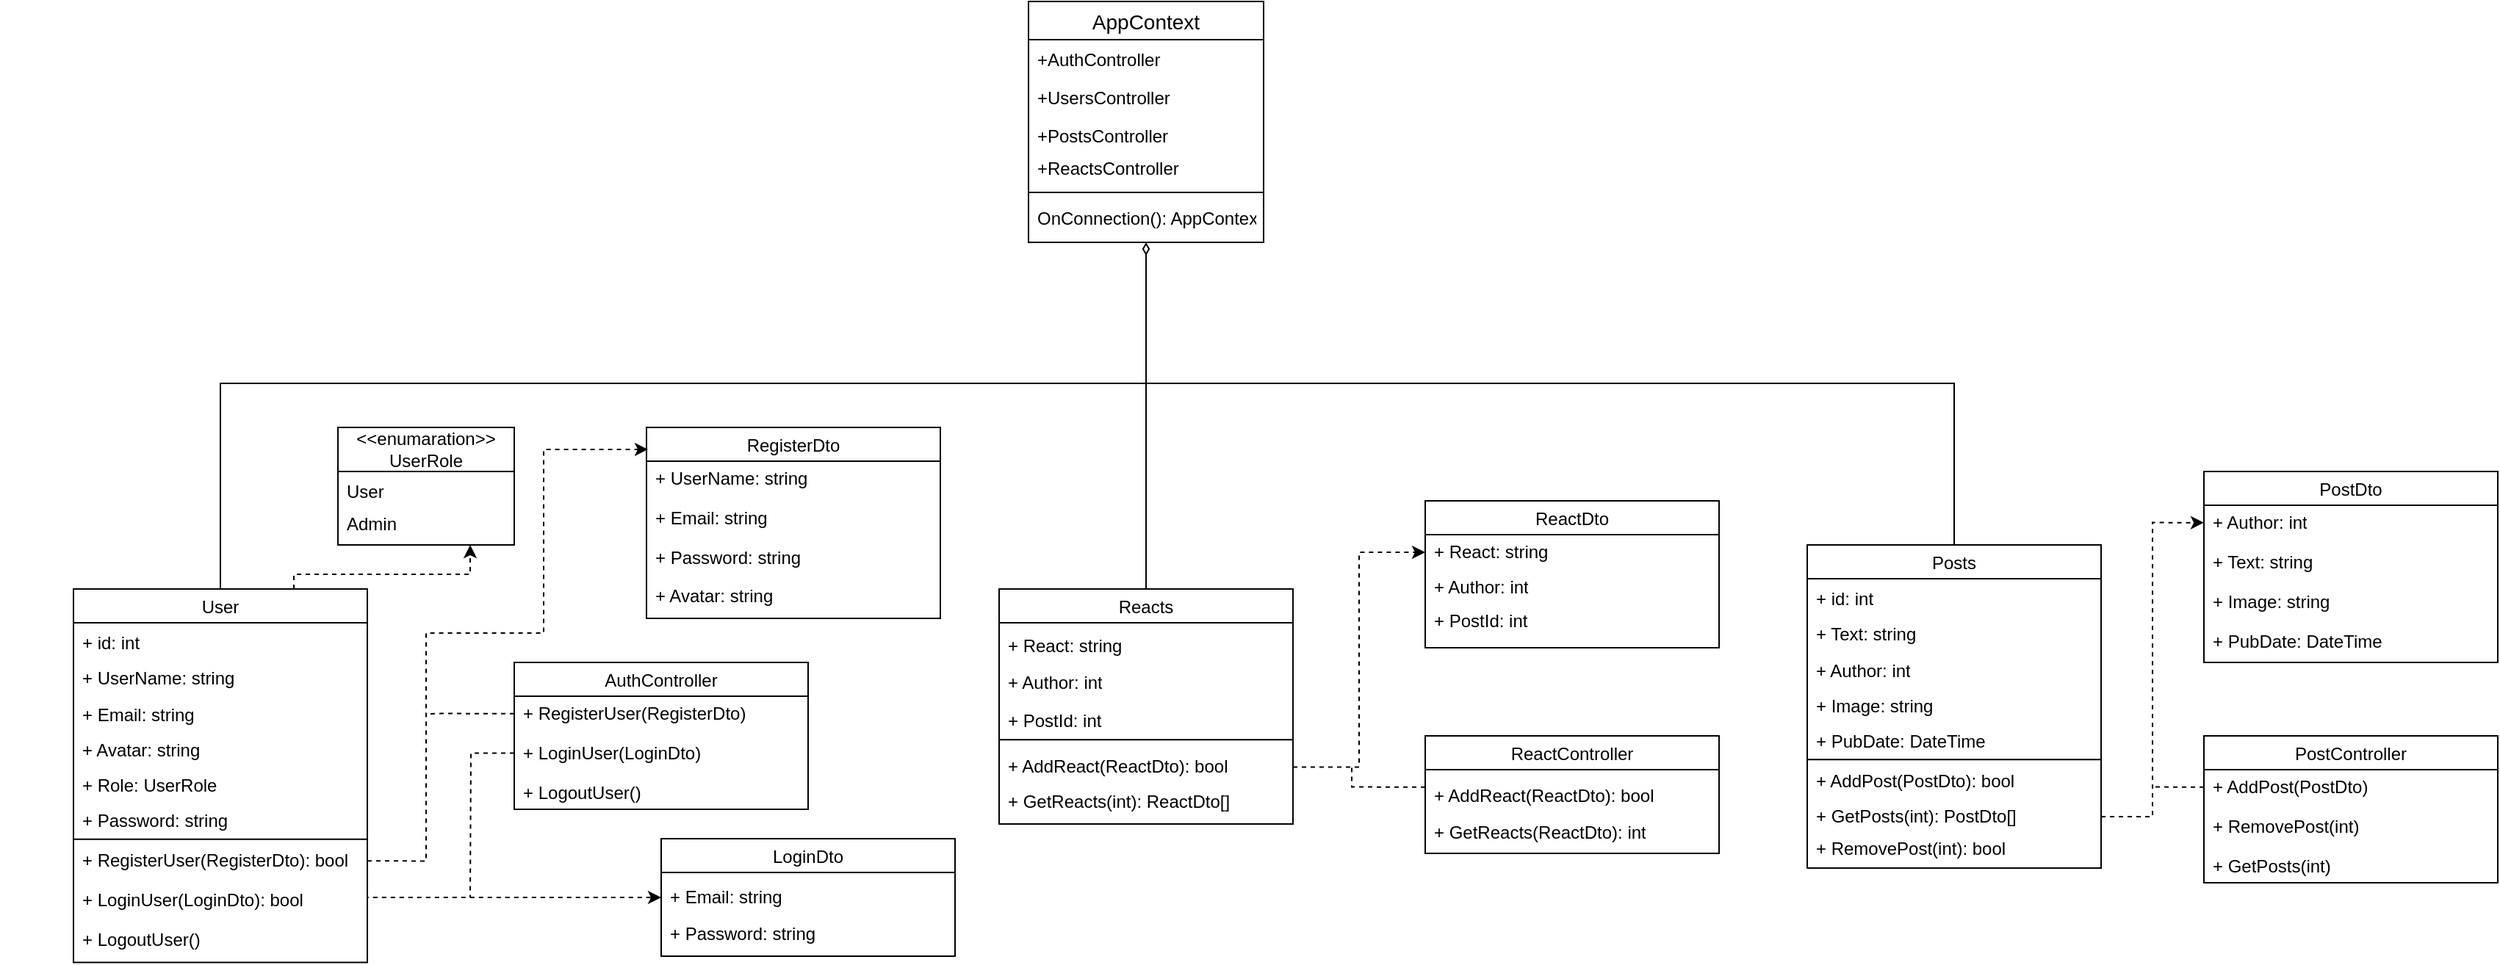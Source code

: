<mxfile version="21.7.5" type="device">
  <diagram id="C5RBs43oDa-KdzZeNtuy" name="Page-1">
    <mxGraphModel dx="1767" dy="1180" grid="0" gridSize="10" guides="1" tooltips="1" connect="1" arrows="1" fold="1" page="0" pageScale="1" pageWidth="827" pageHeight="1169" math="0" shadow="0">
      <root>
        <mxCell id="WIyWlLk6GJQsqaUBKTNV-0" />
        <mxCell id="WIyWlLk6GJQsqaUBKTNV-1" parent="WIyWlLk6GJQsqaUBKTNV-0" />
        <mxCell id="ZalfGi5b94fzfRZFNcvE-197" value="AppContext" style="swimlane;fontStyle=0;childLayout=stackLayout;horizontal=1;startSize=26;horizontalStack=0;resizeParent=1;resizeParentMax=0;resizeLast=0;collapsible=1;marginBottom=0;align=center;fontSize=14;" parent="WIyWlLk6GJQsqaUBKTNV-1" vertex="1">
          <mxGeometry x="880" y="-140" width="160" height="164" as="geometry" />
        </mxCell>
        <mxCell id="ZalfGi5b94fzfRZFNcvE-202" value="+AuthController" style="text;align=left;verticalAlign=top;spacingLeft=4;spacingRight=4;overflow=hidden;rotatable=0;points=[[0,0.5],[1,0.5]];portConstraint=eastwest;" parent="ZalfGi5b94fzfRZFNcvE-197" vertex="1">
          <mxGeometry y="26" width="160" height="26" as="geometry" />
        </mxCell>
        <mxCell id="ZalfGi5b94fzfRZFNcvE-208" value="+UsersController" style="text;align=left;verticalAlign=top;spacingLeft=4;spacingRight=4;overflow=hidden;rotatable=0;points=[[0,0.5],[1,0.5]];portConstraint=eastwest;" parent="ZalfGi5b94fzfRZFNcvE-197" vertex="1">
          <mxGeometry y="52" width="160" height="26" as="geometry" />
        </mxCell>
        <mxCell id="ZalfGi5b94fzfRZFNcvE-207" value="+PostsController" style="text;align=left;verticalAlign=top;spacingLeft=4;spacingRight=4;overflow=hidden;rotatable=0;points=[[0,0.5],[1,0.5]];portConstraint=eastwest;" parent="ZalfGi5b94fzfRZFNcvE-197" vertex="1">
          <mxGeometry y="78" width="160" height="22" as="geometry" />
        </mxCell>
        <mxCell id="0lBTlPEnCIPEaf0Uk2c9-4" value="+ReactsController" style="text;align=left;verticalAlign=top;spacingLeft=4;spacingRight=4;overflow=hidden;rotatable=0;points=[[0,0.5],[1,0.5]];portConstraint=eastwest;" parent="ZalfGi5b94fzfRZFNcvE-197" vertex="1">
          <mxGeometry y="100" width="160" height="26" as="geometry" />
        </mxCell>
        <mxCell id="ZalfGi5b94fzfRZFNcvE-201" value="" style="line;html=1;strokeWidth=1;align=left;verticalAlign=middle;spacingTop=-1;spacingLeft=3;spacingRight=3;rotatable=0;labelPosition=right;points=[];portConstraint=eastwest;" parent="ZalfGi5b94fzfRZFNcvE-197" vertex="1">
          <mxGeometry y="126" width="160" height="8" as="geometry" />
        </mxCell>
        <mxCell id="ZalfGi5b94fzfRZFNcvE-200" value="OnConnection(): AppContext" style="text;strokeColor=none;fillColor=none;spacingLeft=4;spacingRight=4;overflow=hidden;rotatable=0;points=[[0,0.5],[1,0.5]];portConstraint=eastwest;fontSize=12;" parent="ZalfGi5b94fzfRZFNcvE-197" vertex="1">
          <mxGeometry y="134" width="160" height="30" as="geometry" />
        </mxCell>
        <mxCell id="ZalfGi5b94fzfRZFNcvE-219" value="" style="endArrow=diamondThin;html=1;rounded=0;elbow=vertical;endFill=0;" parent="WIyWlLk6GJQsqaUBKTNV-1" target="ZalfGi5b94fzfRZFNcvE-200" edge="1">
          <mxGeometry width="50" height="50" relative="1" as="geometry">
            <mxPoint x="960" y="120" as="sourcePoint" />
            <mxPoint x="880" y="140" as="targetPoint" />
          </mxGeometry>
        </mxCell>
        <mxCell id="0lBTlPEnCIPEaf0Uk2c9-10" value="" style="group" parent="WIyWlLk6GJQsqaUBKTNV-1" vertex="1" connectable="0">
          <mxGeometry x="410" y="150" width="120" height="80" as="geometry" />
        </mxCell>
        <mxCell id="0lBTlPEnCIPEaf0Uk2c9-5" value="&lt;span style=&quot;font-weight: normal;&quot;&gt;&amp;lt;&amp;lt;enumaration&amp;gt;&amp;gt;&lt;br&gt;UserRole&lt;/span&gt;" style="swimlane;whiteSpace=wrap;html=1;startSize=30;container=0;" parent="0lBTlPEnCIPEaf0Uk2c9-10" vertex="1">
          <mxGeometry width="120" height="80" as="geometry" />
        </mxCell>
        <mxCell id="0lBTlPEnCIPEaf0Uk2c9-8" value="User" style="text;align=left;verticalAlign=top;spacingLeft=4;spacingRight=4;overflow=hidden;rotatable=0;points=[[0,0.5],[1,0.5]];portConstraint=eastwest;container=0;" parent="0lBTlPEnCIPEaf0Uk2c9-10" vertex="1">
          <mxGeometry y="30" width="120" height="22" as="geometry" />
        </mxCell>
        <mxCell id="0lBTlPEnCIPEaf0Uk2c9-9" value="Admin" style="text;align=left;verticalAlign=top;spacingLeft=4;spacingRight=4;overflow=hidden;rotatable=0;points=[[0,0.5],[1,0.5]];portConstraint=eastwest;container=0;" parent="0lBTlPEnCIPEaf0Uk2c9-10" vertex="1">
          <mxGeometry y="52" width="120" height="22" as="geometry" />
        </mxCell>
        <mxCell id="0lBTlPEnCIPEaf0Uk2c9-29" value="" style="group;movable=1;resizable=1;rotatable=1;deletable=1;editable=1;locked=0;connectable=1;" parent="WIyWlLk6GJQsqaUBKTNV-1" vertex="1" connectable="0">
          <mxGeometry x="180" y="120" width="200" height="330" as="geometry" />
        </mxCell>
        <mxCell id="RUmLiRdCRs-qI6YWtr-s-14" style="edgeStyle=orthogonalEdgeStyle;rounded=0;orthogonalLoop=1;jettySize=auto;html=1;exitX=0.5;exitY=0;exitDx=0;exitDy=0;endArrow=none;endFill=0;" edge="1" parent="WIyWlLk6GJQsqaUBKTNV-1" source="RUmLiRdCRs-qI6YWtr-s-0">
          <mxGeometry relative="1" as="geometry">
            <mxPoint x="970" y="120" as="targetPoint" />
            <Array as="points">
              <mxPoint x="330" y="120" />
            </Array>
          </mxGeometry>
        </mxCell>
        <mxCell id="RUmLiRdCRs-qI6YWtr-s-15" style="edgeStyle=orthogonalEdgeStyle;rounded=0;orthogonalLoop=1;jettySize=auto;html=1;exitX=0.75;exitY=0;exitDx=0;exitDy=0;entryX=0.75;entryY=1;entryDx=0;entryDy=0;dashed=1;" edge="1" parent="WIyWlLk6GJQsqaUBKTNV-1" source="RUmLiRdCRs-qI6YWtr-s-0" target="0lBTlPEnCIPEaf0Uk2c9-5">
          <mxGeometry relative="1" as="geometry">
            <Array as="points">
              <mxPoint x="380" y="250" />
              <mxPoint x="500" y="250" />
            </Array>
          </mxGeometry>
        </mxCell>
        <mxCell id="RUmLiRdCRs-qI6YWtr-s-0" value="User" style="swimlane;fontStyle=0" vertex="1" parent="WIyWlLk6GJQsqaUBKTNV-1">
          <mxGeometry x="230" y="260" width="200" height="254.19" as="geometry" />
        </mxCell>
        <mxCell id="0lBTlPEnCIPEaf0Uk2c9-12" value="+ id: int" style="text;strokeColor=none;fillColor=none;align=left;verticalAlign=middle;spacingLeft=4;spacingRight=4;overflow=hidden;points=[[0,0.5],[1,0.5]];portConstraint=eastwest;rotatable=1;whiteSpace=wrap;html=1;container=0;movable=1;resizable=1;deletable=1;editable=1;locked=0;connectable=1;" parent="RUmLiRdCRs-qI6YWtr-s-0" vertex="1">
          <mxGeometry y="25.164" width="200" height="24.194" as="geometry" />
        </mxCell>
        <mxCell id="0lBTlPEnCIPEaf0Uk2c9-13" value="+ UserName: string" style="text;strokeColor=none;fillColor=none;align=left;verticalAlign=middle;spacingLeft=4;spacingRight=4;overflow=hidden;points=[[0,0.5],[1,0.5]];portConstraint=eastwest;rotatable=1;whiteSpace=wrap;html=1;container=0;movable=1;resizable=1;deletable=1;editable=1;locked=0;connectable=1;" parent="RUmLiRdCRs-qI6YWtr-s-0" vertex="1">
          <mxGeometry y="49.357" width="200" height="24.194" as="geometry" />
        </mxCell>
        <mxCell id="0lBTlPEnCIPEaf0Uk2c9-16" value="+ Email: string" style="text;strokeColor=none;fillColor=none;align=left;verticalAlign=middle;spacingLeft=4;spacingRight=4;overflow=hidden;points=[[0,0.5],[1,0.5]];portConstraint=eastwest;rotatable=1;whiteSpace=wrap;html=1;container=0;movable=1;resizable=1;deletable=1;editable=1;locked=0;connectable=1;" parent="RUmLiRdCRs-qI6YWtr-s-0" vertex="1">
          <mxGeometry y="73.551" width="200" height="24.194" as="geometry" />
        </mxCell>
        <mxCell id="0lBTlPEnCIPEaf0Uk2c9-17" value="+ Avatar: string" style="text;strokeColor=none;fillColor=none;align=left;verticalAlign=middle;spacingLeft=4;spacingRight=4;overflow=hidden;points=[[0,0.5],[1,0.5]];portConstraint=eastwest;rotatable=1;whiteSpace=wrap;html=1;container=0;movable=1;resizable=1;deletable=1;editable=1;locked=0;connectable=1;" parent="RUmLiRdCRs-qI6YWtr-s-0" vertex="1">
          <mxGeometry y="97.744" width="200" height="24.194" as="geometry" />
        </mxCell>
        <mxCell id="0lBTlPEnCIPEaf0Uk2c9-18" value="+ Role: UserRole" style="text;strokeColor=none;fillColor=none;align=left;verticalAlign=middle;spacingLeft=4;spacingRight=4;overflow=hidden;points=[[0,0.5],[1,0.5]];portConstraint=eastwest;rotatable=1;whiteSpace=wrap;html=1;container=0;movable=1;resizable=1;deletable=1;editable=1;locked=0;connectable=1;" parent="RUmLiRdCRs-qI6YWtr-s-0" vertex="1">
          <mxGeometry y="121.938" width="200" height="24.194" as="geometry" />
        </mxCell>
        <mxCell id="0lBTlPEnCIPEaf0Uk2c9-26" value="+ Password: string" style="text;strokeColor=none;fillColor=none;align=left;verticalAlign=middle;spacingLeft=4;spacingRight=4;overflow=hidden;points=[[0,0.5],[1,0.5]];portConstraint=eastwest;rotatable=1;whiteSpace=wrap;html=1;container=0;movable=1;resizable=1;deletable=1;editable=1;locked=0;connectable=1;" parent="RUmLiRdCRs-qI6YWtr-s-0" vertex="1">
          <mxGeometry y="146.131" width="200" height="24.194" as="geometry" />
        </mxCell>
        <mxCell id="0lBTlPEnCIPEaf0Uk2c9-27" value="" style="endArrow=none;html=1;rounded=0;movable=1;resizable=1;rotatable=1;deletable=1;editable=1;locked=0;connectable=1;" parent="RUmLiRdCRs-qI6YWtr-s-0" edge="1">
          <mxGeometry width="50" height="50" relative="1" as="geometry">
            <mxPoint y="170.328" as="sourcePoint" />
            <mxPoint x="200" y="170.328" as="targetPoint" />
          </mxGeometry>
        </mxCell>
        <mxCell id="0lBTlPEnCIPEaf0Uk2c9-28" value="+ RegisterUser(RegisterDto): bool" style="text;strokeColor=none;fillColor=none;align=left;verticalAlign=middle;spacingLeft=4;spacingRight=4;overflow=hidden;points=[[0,0.5],[1,0.5]];portConstraint=eastwest;rotatable=1;whiteSpace=wrap;html=1;container=0;movable=1;resizable=1;deletable=1;editable=1;locked=0;connectable=1;" parent="RUmLiRdCRs-qI6YWtr-s-0" vertex="1">
          <mxGeometry y="170.32" width="200" height="29.68" as="geometry" />
        </mxCell>
        <mxCell id="0lBTlPEnCIPEaf0Uk2c9-14" value="+ LoginUser(LoginDto): bool" style="text;strokeColor=none;fillColor=none;align=left;verticalAlign=middle;spacingLeft=4;spacingRight=4;overflow=hidden;points=[[0,0.5],[1,0.5]];portConstraint=eastwest;rotatable=1;whiteSpace=wrap;html=1;container=0;movable=1;resizable=1;deletable=1;editable=1;locked=0;connectable=1;" parent="RUmLiRdCRs-qI6YWtr-s-0" vertex="1">
          <mxGeometry y="199.996" width="200" height="24.194" as="geometry" />
        </mxCell>
        <mxCell id="0lBTlPEnCIPEaf0Uk2c9-30" value="+ LogoutUser()" style="text;strokeColor=none;fillColor=none;align=left;verticalAlign=middle;spacingLeft=4;spacingRight=4;overflow=hidden;points=[[0,0.5],[1,0.5]];portConstraint=eastwest;rotatable=1;whiteSpace=wrap;html=1;container=0;movable=1;resizable=1;deletable=1;editable=1;locked=0;connectable=1;" parent="RUmLiRdCRs-qI6YWtr-s-0" vertex="1">
          <mxGeometry y="224.19" width="200" height="30" as="geometry" />
        </mxCell>
        <mxCell id="RUmLiRdCRs-qI6YWtr-s-3" value="AuthController" style="swimlane;fontStyle=0" vertex="1" parent="WIyWlLk6GJQsqaUBKTNV-1">
          <mxGeometry x="530" y="310" width="200" height="100" as="geometry" />
        </mxCell>
        <mxCell id="RUmLiRdCRs-qI6YWtr-s-23" style="edgeStyle=orthogonalEdgeStyle;rounded=0;orthogonalLoop=1;jettySize=auto;html=1;exitX=0;exitY=0.5;exitDx=0;exitDy=0;endArrow=none;endFill=0;dashed=1;" edge="1" parent="RUmLiRdCRs-qI6YWtr-s-3" source="RUmLiRdCRs-qI6YWtr-s-11">
          <mxGeometry relative="1" as="geometry">
            <mxPoint x="-60" y="35" as="targetPoint" />
            <Array as="points">
              <mxPoint x="-50" y="35" />
            </Array>
          </mxGeometry>
        </mxCell>
        <mxCell id="RUmLiRdCRs-qI6YWtr-s-11" value="+ RegisterUser(RegisterDto)" style="text;strokeColor=none;fillColor=none;align=left;verticalAlign=middle;spacingLeft=4;spacingRight=4;overflow=hidden;points=[[0,0.5],[1,0.5]];portConstraint=eastwest;rotatable=1;whiteSpace=wrap;html=1;container=0;movable=1;resizable=1;deletable=1;editable=1;locked=0;connectable=1;" vertex="1" parent="RUmLiRdCRs-qI6YWtr-s-3">
          <mxGeometry y="20" width="200" height="29.68" as="geometry" />
        </mxCell>
        <mxCell id="RUmLiRdCRs-qI6YWtr-s-30" style="edgeStyle=orthogonalEdgeStyle;rounded=0;orthogonalLoop=1;jettySize=auto;html=1;exitX=0;exitY=0.5;exitDx=0;exitDy=0;endArrow=none;endFill=0;dashed=1;" edge="1" parent="RUmLiRdCRs-qI6YWtr-s-3" source="RUmLiRdCRs-qI6YWtr-s-12">
          <mxGeometry relative="1" as="geometry">
            <mxPoint x="-30" y="160" as="targetPoint" />
          </mxGeometry>
        </mxCell>
        <mxCell id="RUmLiRdCRs-qI6YWtr-s-12" value="+ LoginUser(LoginDto)" style="text;strokeColor=none;fillColor=none;align=left;verticalAlign=middle;spacingLeft=4;spacingRight=4;overflow=hidden;points=[[0,0.5],[1,0.5]];portConstraint=eastwest;rotatable=1;whiteSpace=wrap;html=1;container=0;movable=1;resizable=1;deletable=1;editable=1;locked=0;connectable=1;" vertex="1" parent="RUmLiRdCRs-qI6YWtr-s-3">
          <mxGeometry y="49.676" width="200" height="24.194" as="geometry" />
        </mxCell>
        <mxCell id="RUmLiRdCRs-qI6YWtr-s-13" value="+ LogoutUser()" style="text;strokeColor=none;fillColor=none;align=left;verticalAlign=middle;spacingLeft=4;spacingRight=4;overflow=hidden;points=[[0,0.5],[1,0.5]];portConstraint=eastwest;rotatable=1;whiteSpace=wrap;html=1;container=0;movable=1;resizable=1;deletable=1;editable=1;locked=0;connectable=1;" vertex="1" parent="RUmLiRdCRs-qI6YWtr-s-3">
          <mxGeometry y="73.87" width="200" height="30" as="geometry" />
        </mxCell>
        <mxCell id="RUmLiRdCRs-qI6YWtr-s-17" value="RegisterDto" style="swimlane;fontStyle=0" vertex="1" parent="WIyWlLk6GJQsqaUBKTNV-1">
          <mxGeometry x="620" y="150" width="200" height="130" as="geometry" />
        </mxCell>
        <mxCell id="RUmLiRdCRs-qI6YWtr-s-18" value="+ UserName: string" style="text;strokeColor=none;fillColor=none;align=left;verticalAlign=middle;spacingLeft=4;spacingRight=4;overflow=hidden;points=[[0,0.5],[1,0.5]];portConstraint=eastwest;rotatable=1;whiteSpace=wrap;html=1;container=0;movable=1;resizable=1;deletable=1;editable=1;locked=0;connectable=1;" vertex="1" parent="RUmLiRdCRs-qI6YWtr-s-17">
          <mxGeometry y="20" width="200" height="29.68" as="geometry" />
        </mxCell>
        <mxCell id="RUmLiRdCRs-qI6YWtr-s-19" value="+ Email: string" style="text;strokeColor=none;fillColor=none;align=left;verticalAlign=middle;spacingLeft=4;spacingRight=4;overflow=hidden;points=[[0,0.5],[1,0.5]];portConstraint=eastwest;rotatable=1;whiteSpace=wrap;html=1;container=0;movable=1;resizable=1;deletable=1;editable=1;locked=0;connectable=1;" vertex="1" parent="RUmLiRdCRs-qI6YWtr-s-17">
          <mxGeometry y="49.676" width="200" height="24.194" as="geometry" />
        </mxCell>
        <mxCell id="RUmLiRdCRs-qI6YWtr-s-20" value="+ Password: string" style="text;strokeColor=none;fillColor=none;align=left;verticalAlign=middle;spacingLeft=4;spacingRight=4;overflow=hidden;points=[[0,0.5],[1,0.5]];portConstraint=eastwest;rotatable=1;whiteSpace=wrap;html=1;container=0;movable=1;resizable=1;deletable=1;editable=1;locked=0;connectable=1;" vertex="1" parent="RUmLiRdCRs-qI6YWtr-s-17">
          <mxGeometry y="73.87" width="200" height="30" as="geometry" />
        </mxCell>
        <mxCell id="RUmLiRdCRs-qI6YWtr-s-21" value="+ Avatar: string" style="text;strokeColor=none;fillColor=none;align=left;verticalAlign=middle;spacingLeft=4;spacingRight=4;overflow=hidden;points=[[0,0.5],[1,0.5]];portConstraint=eastwest;rotatable=1;whiteSpace=wrap;html=1;container=0;movable=1;resizable=1;deletable=1;editable=1;locked=0;connectable=1;" vertex="1" parent="RUmLiRdCRs-qI6YWtr-s-17">
          <mxGeometry y="100" width="200" height="30" as="geometry" />
        </mxCell>
        <mxCell id="RUmLiRdCRs-qI6YWtr-s-22" style="edgeStyle=orthogonalEdgeStyle;rounded=0;orthogonalLoop=1;jettySize=auto;html=1;exitX=1;exitY=0.5;exitDx=0;exitDy=0;entryX=0.005;entryY=0.115;entryDx=0;entryDy=0;entryPerimeter=0;dashed=1;" edge="1" parent="WIyWlLk6GJQsqaUBKTNV-1" source="0lBTlPEnCIPEaf0Uk2c9-28" target="RUmLiRdCRs-qI6YWtr-s-17">
          <mxGeometry relative="1" as="geometry">
            <Array as="points">
              <mxPoint x="470" y="445" />
              <mxPoint x="470" y="290" />
              <mxPoint x="550" y="290" />
              <mxPoint x="550" y="165" />
            </Array>
          </mxGeometry>
        </mxCell>
        <mxCell id="RUmLiRdCRs-qI6YWtr-s-24" value="LoginDto" style="swimlane;fontStyle=0" vertex="1" parent="WIyWlLk6GJQsqaUBKTNV-1">
          <mxGeometry x="630" y="430" width="200" height="80" as="geometry" />
        </mxCell>
        <mxCell id="RUmLiRdCRs-qI6YWtr-s-26" value="+ Email: string" style="text;strokeColor=none;fillColor=none;align=left;verticalAlign=middle;spacingLeft=4;spacingRight=4;overflow=hidden;points=[[0,0.5],[1,0.5]];portConstraint=eastwest;rotatable=1;whiteSpace=wrap;html=1;container=0;movable=1;resizable=1;deletable=1;editable=1;locked=0;connectable=1;" vertex="1" parent="RUmLiRdCRs-qI6YWtr-s-24">
          <mxGeometry y="27.906" width="200" height="24.194" as="geometry" />
        </mxCell>
        <mxCell id="RUmLiRdCRs-qI6YWtr-s-27" value="+ Password: string" style="text;strokeColor=none;fillColor=none;align=left;verticalAlign=middle;spacingLeft=4;spacingRight=4;overflow=hidden;points=[[0,0.5],[1,0.5]];portConstraint=eastwest;rotatable=1;whiteSpace=wrap;html=1;container=0;movable=1;resizable=1;deletable=1;editable=1;locked=0;connectable=1;" vertex="1" parent="RUmLiRdCRs-qI6YWtr-s-24">
          <mxGeometry y="50.0" width="200" height="30" as="geometry" />
        </mxCell>
        <mxCell id="RUmLiRdCRs-qI6YWtr-s-29" style="edgeStyle=orthogonalEdgeStyle;rounded=0;orthogonalLoop=1;jettySize=auto;html=1;exitX=1;exitY=0.5;exitDx=0;exitDy=0;endArrow=classic;endFill=1;dashed=1;entryX=0;entryY=0.5;entryDx=0;entryDy=0;" edge="1" parent="WIyWlLk6GJQsqaUBKTNV-1" source="0lBTlPEnCIPEaf0Uk2c9-14" target="RUmLiRdCRs-qI6YWtr-s-26">
          <mxGeometry relative="1" as="geometry">
            <mxPoint x="590" y="500" as="targetPoint" />
            <Array as="points">
              <mxPoint x="430" y="470" />
            </Array>
          </mxGeometry>
        </mxCell>
        <mxCell id="RUmLiRdCRs-qI6YWtr-s-66" style="edgeStyle=orthogonalEdgeStyle;rounded=0;orthogonalLoop=1;jettySize=auto;html=1;exitX=0.5;exitY=0;exitDx=0;exitDy=0;endArrow=none;endFill=0;" edge="1" parent="WIyWlLk6GJQsqaUBKTNV-1" source="RUmLiRdCRs-qI6YWtr-s-42">
          <mxGeometry relative="1" as="geometry">
            <mxPoint x="970" y="120" as="targetPoint" />
            <Array as="points">
              <mxPoint x="1510" y="120" />
            </Array>
          </mxGeometry>
        </mxCell>
        <mxCell id="RUmLiRdCRs-qI6YWtr-s-42" value="Posts" style="swimlane;fontStyle=0;startSize=23;" vertex="1" parent="WIyWlLk6GJQsqaUBKTNV-1">
          <mxGeometry x="1410" y="230" width="200" height="220" as="geometry" />
        </mxCell>
        <mxCell id="RUmLiRdCRs-qI6YWtr-s-43" value="+ id: int" style="text;strokeColor=none;fillColor=none;align=left;verticalAlign=middle;spacingLeft=4;spacingRight=4;overflow=hidden;points=[[0,0.5],[1,0.5]];portConstraint=eastwest;rotatable=1;whiteSpace=wrap;html=1;container=0;movable=1;resizable=1;deletable=1;editable=1;locked=0;connectable=1;" vertex="1" parent="RUmLiRdCRs-qI6YWtr-s-42">
          <mxGeometry y="25.164" width="200" height="24.194" as="geometry" />
        </mxCell>
        <mxCell id="RUmLiRdCRs-qI6YWtr-s-44" value="+ Text: string" style="text;strokeColor=none;fillColor=none;align=left;verticalAlign=middle;spacingLeft=4;spacingRight=4;overflow=hidden;points=[[0,0.5],[1,0.5]];portConstraint=eastwest;rotatable=1;whiteSpace=wrap;html=1;container=0;movable=1;resizable=1;deletable=1;editable=1;locked=0;connectable=1;" vertex="1" parent="RUmLiRdCRs-qI6YWtr-s-42">
          <mxGeometry y="49.357" width="200" height="24.194" as="geometry" />
        </mxCell>
        <mxCell id="RUmLiRdCRs-qI6YWtr-s-45" value="+ Author: int" style="text;strokeColor=none;fillColor=none;align=left;verticalAlign=middle;spacingLeft=4;spacingRight=4;overflow=hidden;points=[[0,0.5],[1,0.5]];portConstraint=eastwest;rotatable=1;whiteSpace=wrap;html=1;container=0;movable=1;resizable=1;deletable=1;editable=1;locked=0;connectable=1;" vertex="1" parent="RUmLiRdCRs-qI6YWtr-s-42">
          <mxGeometry y="73.551" width="200" height="24.194" as="geometry" />
        </mxCell>
        <mxCell id="RUmLiRdCRs-qI6YWtr-s-46" value="+ Image: string" style="text;strokeColor=none;fillColor=none;align=left;verticalAlign=middle;spacingLeft=4;spacingRight=4;overflow=hidden;points=[[0,0.5],[1,0.5]];portConstraint=eastwest;rotatable=1;whiteSpace=wrap;html=1;container=0;movable=1;resizable=1;deletable=1;editable=1;locked=0;connectable=1;" vertex="1" parent="RUmLiRdCRs-qI6YWtr-s-42">
          <mxGeometry y="97.744" width="200" height="24.194" as="geometry" />
        </mxCell>
        <mxCell id="RUmLiRdCRs-qI6YWtr-s-47" value="+ PubDate: DateTime" style="text;strokeColor=none;fillColor=none;align=left;verticalAlign=middle;spacingLeft=4;spacingRight=4;overflow=hidden;points=[[0,0.5],[1,0.5]];portConstraint=eastwest;rotatable=1;whiteSpace=wrap;html=1;container=0;movable=1;resizable=1;deletable=1;editable=1;locked=0;connectable=1;" vertex="1" parent="RUmLiRdCRs-qI6YWtr-s-42">
          <mxGeometry y="121.938" width="200" height="24.194" as="geometry" />
        </mxCell>
        <mxCell id="RUmLiRdCRs-qI6YWtr-s-49" value="" style="endArrow=none;html=1;rounded=0;movable=1;resizable=1;rotatable=1;deletable=1;editable=1;locked=0;connectable=1;" edge="1" parent="RUmLiRdCRs-qI6YWtr-s-42">
          <mxGeometry width="50" height="50" relative="1" as="geometry">
            <mxPoint y="146.128" as="sourcePoint" />
            <mxPoint x="200" y="146.128" as="targetPoint" />
          </mxGeometry>
        </mxCell>
        <mxCell id="RUmLiRdCRs-qI6YWtr-s-51" value="+ GetPosts(int): PostDto[]" style="text;strokeColor=none;fillColor=none;align=left;verticalAlign=middle;spacingLeft=4;spacingRight=4;overflow=hidden;points=[[0,0.5],[1,0.5]];portConstraint=eastwest;rotatable=1;whiteSpace=wrap;html=1;container=0;movable=1;resizable=1;deletable=1;editable=1;locked=0;connectable=1;" vertex="1" parent="RUmLiRdCRs-qI6YWtr-s-42">
          <mxGeometry y="170" width="200" height="30" as="geometry" />
        </mxCell>
        <mxCell id="RUmLiRdCRs-qI6YWtr-s-52" value="+ RemovePost(int): bool" style="text;strokeColor=none;fillColor=none;align=left;verticalAlign=middle;spacingLeft=4;spacingRight=4;overflow=hidden;points=[[0,0.5],[1,0.5]];portConstraint=eastwest;rotatable=1;whiteSpace=wrap;html=1;container=0;movable=1;resizable=1;deletable=1;editable=1;locked=0;connectable=1;" vertex="1" parent="RUmLiRdCRs-qI6YWtr-s-42">
          <mxGeometry y="194.19" width="200" height="25.81" as="geometry" />
        </mxCell>
        <mxCell id="RUmLiRdCRs-qI6YWtr-s-50" value="+ AddPost(PostDto): bool" style="text;strokeColor=none;fillColor=none;align=left;verticalAlign=middle;spacingLeft=4;spacingRight=4;overflow=hidden;points=[[0,0.5],[1,0.5]];portConstraint=eastwest;rotatable=1;whiteSpace=wrap;html=1;container=0;movable=1;resizable=1;deletable=1;editable=1;locked=0;connectable=1;" vertex="1" parent="RUmLiRdCRs-qI6YWtr-s-42">
          <mxGeometry y="146.13" width="200" height="29.68" as="geometry" />
        </mxCell>
        <mxCell id="RUmLiRdCRs-qI6YWtr-s-53" value="PostDto" style="swimlane;fontStyle=0" vertex="1" parent="WIyWlLk6GJQsqaUBKTNV-1">
          <mxGeometry x="1680" y="180" width="200" height="130" as="geometry" />
        </mxCell>
        <mxCell id="RUmLiRdCRs-qI6YWtr-s-54" value="+ Author: int" style="text;strokeColor=none;fillColor=none;align=left;verticalAlign=middle;spacingLeft=4;spacingRight=4;overflow=hidden;points=[[0,0.5],[1,0.5]];portConstraint=eastwest;rotatable=1;whiteSpace=wrap;html=1;container=0;movable=1;resizable=1;deletable=1;editable=1;locked=0;connectable=1;" vertex="1" parent="RUmLiRdCRs-qI6YWtr-s-53">
          <mxGeometry y="20" width="200" height="29.68" as="geometry" />
        </mxCell>
        <mxCell id="RUmLiRdCRs-qI6YWtr-s-55" value="+ Text: string" style="text;strokeColor=none;fillColor=none;align=left;verticalAlign=middle;spacingLeft=4;spacingRight=4;overflow=hidden;points=[[0,0.5],[1,0.5]];portConstraint=eastwest;rotatable=1;whiteSpace=wrap;html=1;container=0;movable=1;resizable=1;deletable=1;editable=1;locked=0;connectable=1;" vertex="1" parent="RUmLiRdCRs-qI6YWtr-s-53">
          <mxGeometry y="49.676" width="200" height="24.194" as="geometry" />
        </mxCell>
        <mxCell id="RUmLiRdCRs-qI6YWtr-s-56" value="+ Image: string" style="text;strokeColor=none;fillColor=none;align=left;verticalAlign=middle;spacingLeft=4;spacingRight=4;overflow=hidden;points=[[0,0.5],[1,0.5]];portConstraint=eastwest;rotatable=1;whiteSpace=wrap;html=1;container=0;movable=1;resizable=1;deletable=1;editable=1;locked=0;connectable=1;" vertex="1" parent="RUmLiRdCRs-qI6YWtr-s-53">
          <mxGeometry y="73.87" width="200" height="30" as="geometry" />
        </mxCell>
        <mxCell id="RUmLiRdCRs-qI6YWtr-s-58" value="+ PubDate: DateTime" style="text;strokeColor=none;fillColor=none;align=left;verticalAlign=middle;spacingLeft=4;spacingRight=4;overflow=hidden;points=[[0,0.5],[1,0.5]];portConstraint=eastwest;rotatable=1;whiteSpace=wrap;html=1;container=0;movable=1;resizable=1;deletable=1;editable=1;locked=0;connectable=1;" vertex="1" parent="RUmLiRdCRs-qI6YWtr-s-53">
          <mxGeometry y="103.868" width="200" height="24.194" as="geometry" />
        </mxCell>
        <mxCell id="RUmLiRdCRs-qI6YWtr-s-59" value="PostController" style="swimlane;fontStyle=0" vertex="1" parent="WIyWlLk6GJQsqaUBKTNV-1">
          <mxGeometry x="1680" y="360" width="200" height="100" as="geometry" />
        </mxCell>
        <mxCell id="RUmLiRdCRs-qI6YWtr-s-65" style="edgeStyle=orthogonalEdgeStyle;rounded=0;orthogonalLoop=1;jettySize=auto;html=1;exitX=0;exitY=0.5;exitDx=0;exitDy=0;endArrow=none;endFill=0;dashed=1;" edge="1" parent="RUmLiRdCRs-qI6YWtr-s-59" source="RUmLiRdCRs-qI6YWtr-s-60">
          <mxGeometry relative="1" as="geometry">
            <mxPoint x="-36" y="35" as="targetPoint" />
            <mxPoint x="-6" y="34.84" as="sourcePoint" />
            <Array as="points" />
          </mxGeometry>
        </mxCell>
        <mxCell id="RUmLiRdCRs-qI6YWtr-s-60" value="+ AddPost(PostDto)" style="text;strokeColor=none;fillColor=none;align=left;verticalAlign=middle;spacingLeft=4;spacingRight=4;overflow=hidden;points=[[0,0.5],[1,0.5]];portConstraint=eastwest;rotatable=1;whiteSpace=wrap;html=1;container=0;movable=1;resizable=1;deletable=1;editable=1;locked=0;connectable=1;" vertex="1" parent="RUmLiRdCRs-qI6YWtr-s-59">
          <mxGeometry y="20" width="200" height="29.68" as="geometry" />
        </mxCell>
        <mxCell id="RUmLiRdCRs-qI6YWtr-s-61" value="+ RemovePost(int)" style="text;strokeColor=none;fillColor=none;align=left;verticalAlign=middle;spacingLeft=4;spacingRight=4;overflow=hidden;points=[[0,0.5],[1,0.5]];portConstraint=eastwest;rotatable=1;whiteSpace=wrap;html=1;container=0;movable=1;resizable=1;deletable=1;editable=1;locked=0;connectable=1;" vertex="1" parent="RUmLiRdCRs-qI6YWtr-s-59">
          <mxGeometry y="49.676" width="200" height="24.194" as="geometry" />
        </mxCell>
        <mxCell id="RUmLiRdCRs-qI6YWtr-s-62" value="+ GetPosts(int)" style="text;strokeColor=none;fillColor=none;align=left;verticalAlign=middle;spacingLeft=4;spacingRight=4;overflow=hidden;points=[[0,0.5],[1,0.5]];portConstraint=eastwest;rotatable=1;whiteSpace=wrap;html=1;container=0;movable=1;resizable=1;deletable=1;editable=1;locked=0;connectable=1;" vertex="1" parent="RUmLiRdCRs-qI6YWtr-s-59">
          <mxGeometry y="73.87" width="200" height="30" as="geometry" />
        </mxCell>
        <mxCell id="RUmLiRdCRs-qI6YWtr-s-64" style="edgeStyle=orthogonalEdgeStyle;rounded=0;orthogonalLoop=1;jettySize=auto;html=1;exitX=1;exitY=0.5;exitDx=0;exitDy=0;entryX=0;entryY=0.5;entryDx=0;entryDy=0;dashed=1;" edge="1" parent="WIyWlLk6GJQsqaUBKTNV-1" source="RUmLiRdCRs-qI6YWtr-s-51" target="RUmLiRdCRs-qI6YWtr-s-54">
          <mxGeometry relative="1" as="geometry" />
        </mxCell>
        <mxCell id="RUmLiRdCRs-qI6YWtr-s-67" value="Reacts" style="swimlane;fontStyle=0;startSize=23;" vertex="1" parent="WIyWlLk6GJQsqaUBKTNV-1">
          <mxGeometry x="860" y="260" width="200" height="160" as="geometry" />
        </mxCell>
        <mxCell id="RUmLiRdCRs-qI6YWtr-s-69" value="+ React: string" style="text;strokeColor=none;fillColor=none;align=left;verticalAlign=middle;spacingLeft=4;spacingRight=4;overflow=hidden;points=[[0,0.5],[1,0.5]];portConstraint=eastwest;rotatable=1;whiteSpace=wrap;html=1;container=0;movable=1;resizable=1;deletable=1;editable=1;locked=0;connectable=1;" vertex="1" parent="RUmLiRdCRs-qI6YWtr-s-67">
          <mxGeometry y="24.19" width="200" height="30" as="geometry" />
        </mxCell>
        <mxCell id="RUmLiRdCRs-qI6YWtr-s-70" value="+ Author: int" style="text;strokeColor=none;fillColor=none;align=left;verticalAlign=middle;spacingLeft=4;spacingRight=4;overflow=hidden;points=[[0,0.5],[1,0.5]];portConstraint=eastwest;rotatable=1;whiteSpace=wrap;html=1;container=0;movable=1;resizable=1;deletable=1;editable=1;locked=0;connectable=1;" vertex="1" parent="RUmLiRdCRs-qI6YWtr-s-67">
          <mxGeometry y="50" width="200" height="28.38" as="geometry" />
        </mxCell>
        <mxCell id="RUmLiRdCRs-qI6YWtr-s-71" value="+ PostId: int" style="text;strokeColor=none;fillColor=none;align=left;verticalAlign=middle;spacingLeft=4;spacingRight=4;overflow=hidden;points=[[0,0.5],[1,0.5]];portConstraint=eastwest;rotatable=1;whiteSpace=wrap;html=1;container=0;movable=1;resizable=1;deletable=1;editable=1;locked=0;connectable=1;" vertex="1" parent="RUmLiRdCRs-qI6YWtr-s-67">
          <mxGeometry y="78.384" width="200" height="24.194" as="geometry" />
        </mxCell>
        <mxCell id="RUmLiRdCRs-qI6YWtr-s-73" value="" style="endArrow=none;html=1;rounded=0;movable=1;resizable=1;rotatable=1;deletable=1;editable=1;locked=0;connectable=1;" edge="1" parent="RUmLiRdCRs-qI6YWtr-s-67">
          <mxGeometry width="50" height="50" relative="1" as="geometry">
            <mxPoint y="102.578" as="sourcePoint" />
            <mxPoint x="200" y="102.578" as="targetPoint" />
          </mxGeometry>
        </mxCell>
        <mxCell id="RUmLiRdCRs-qI6YWtr-s-74" value="+ GetReacts(int): ReactDto[]" style="text;strokeColor=none;fillColor=none;align=left;verticalAlign=middle;spacingLeft=4;spacingRight=4;overflow=hidden;points=[[0,0.5],[1,0.5]];portConstraint=eastwest;rotatable=1;whiteSpace=wrap;html=1;container=0;movable=1;resizable=1;deletable=1;editable=1;locked=0;connectable=1;" vertex="1" parent="RUmLiRdCRs-qI6YWtr-s-67">
          <mxGeometry y="130" width="200" height="30" as="geometry" />
        </mxCell>
        <mxCell id="RUmLiRdCRs-qI6YWtr-s-76" value="+ AddReact(ReactDto): bool" style="text;strokeColor=none;fillColor=none;align=left;verticalAlign=middle;spacingLeft=4;spacingRight=4;overflow=hidden;points=[[0,0.5],[1,0.5]];portConstraint=eastwest;rotatable=1;whiteSpace=wrap;html=1;container=0;movable=1;resizable=1;deletable=1;editable=1;locked=0;connectable=1;" vertex="1" parent="RUmLiRdCRs-qI6YWtr-s-67">
          <mxGeometry y="102.58" width="200" height="37.42" as="geometry" />
        </mxCell>
        <mxCell id="RUmLiRdCRs-qI6YWtr-s-77" value="ReactDto" style="swimlane;fontStyle=0;startSize=23;" vertex="1" parent="WIyWlLk6GJQsqaUBKTNV-1">
          <mxGeometry x="1150" y="200" width="200" height="100" as="geometry" />
        </mxCell>
        <mxCell id="RUmLiRdCRs-qI6YWtr-s-78" value="+ Author: int" style="text;strokeColor=none;fillColor=none;align=left;verticalAlign=middle;spacingLeft=4;spacingRight=4;overflow=hidden;points=[[0,0.5],[1,0.5]];portConstraint=eastwest;rotatable=1;whiteSpace=wrap;html=1;container=0;movable=1;resizable=1;deletable=1;editable=1;locked=0;connectable=1;" vertex="1" parent="RUmLiRdCRs-qI6YWtr-s-77">
          <mxGeometry y="44" width="200" height="29.68" as="geometry" />
        </mxCell>
        <mxCell id="RUmLiRdCRs-qI6YWtr-s-89" value="+ PostId: int" style="text;strokeColor=none;fillColor=none;align=left;verticalAlign=middle;spacingLeft=4;spacingRight=4;overflow=hidden;points=[[0,0.5],[1,0.5]];portConstraint=eastwest;rotatable=1;whiteSpace=wrap;html=1;container=0;movable=1;resizable=1;deletable=1;editable=1;locked=0;connectable=1;" vertex="1" parent="RUmLiRdCRs-qI6YWtr-s-77">
          <mxGeometry y="69.684" width="200" height="24.194" as="geometry" />
        </mxCell>
        <mxCell id="RUmLiRdCRs-qI6YWtr-s-90" value="+ React: string" style="text;strokeColor=none;fillColor=none;align=left;verticalAlign=middle;spacingLeft=4;spacingRight=4;overflow=hidden;points=[[0,0.5],[1,0.5]];portConstraint=eastwest;rotatable=1;whiteSpace=wrap;html=1;container=0;movable=1;resizable=1;deletable=1;editable=1;locked=0;connectable=1;" vertex="1" parent="RUmLiRdCRs-qI6YWtr-s-77">
          <mxGeometry y="20" width="200" height="30" as="geometry" />
        </mxCell>
        <mxCell id="RUmLiRdCRs-qI6YWtr-s-82" value="ReactController" style="swimlane;fontStyle=0" vertex="1" parent="WIyWlLk6GJQsqaUBKTNV-1">
          <mxGeometry x="1150" y="360" width="200" height="80" as="geometry" />
        </mxCell>
        <mxCell id="RUmLiRdCRs-qI6YWtr-s-83" style="edgeStyle=orthogonalEdgeStyle;rounded=0;orthogonalLoop=1;jettySize=auto;html=1;exitX=0;exitY=0.5;exitDx=0;exitDy=0;endArrow=none;endFill=0;dashed=1;" edge="1" parent="RUmLiRdCRs-qI6YWtr-s-82">
          <mxGeometry relative="1" as="geometry">
            <mxPoint x="-50" y="20" as="targetPoint" />
            <mxPoint y="34.84" as="sourcePoint" />
            <Array as="points">
              <mxPoint x="-50" y="35" />
              <mxPoint x="-50" y="20" />
            </Array>
          </mxGeometry>
        </mxCell>
        <mxCell id="RUmLiRdCRs-qI6YWtr-s-87" value="&lt;span style=&quot;color: rgb(0, 0, 0); font-family: Helvetica; font-size: 12px; font-style: normal; font-variant-ligatures: normal; font-variant-caps: normal; font-weight: 400; letter-spacing: normal; orphans: 2; text-align: left; text-indent: 0px; text-transform: none; widows: 2; word-spacing: 0px; -webkit-text-stroke-width: 0px; background-color: rgb(255, 255, 255); text-decoration-thickness: initial; text-decoration-style: initial; text-decoration-color: initial; float: none; display: inline !important;&quot;&gt;+ AddReact(ReactDto): bool&lt;/span&gt;" style="text;whiteSpace=wrap;html=1;" vertex="1" parent="RUmLiRdCRs-qI6YWtr-s-82">
          <mxGeometry x="4" y="27" width="200" height="30" as="geometry" />
        </mxCell>
        <mxCell id="RUmLiRdCRs-qI6YWtr-s-88" value="+ GetReacts(ReactDto): int" style="text;strokeColor=none;fillColor=none;align=left;verticalAlign=middle;spacingLeft=4;spacingRight=4;overflow=hidden;points=[[0,0.5],[1,0.5]];portConstraint=eastwest;rotatable=1;whiteSpace=wrap;html=1;container=0;movable=1;resizable=1;deletable=1;editable=1;locked=0;connectable=1;" vertex="1" parent="RUmLiRdCRs-qI6YWtr-s-82">
          <mxGeometry y="51" width="200" height="30" as="geometry" />
        </mxCell>
        <mxCell id="RUmLiRdCRs-qI6YWtr-s-91" style="edgeStyle=orthogonalEdgeStyle;rounded=0;orthogonalLoop=1;jettySize=auto;html=1;exitX=1;exitY=0.5;exitDx=0;exitDy=0;entryX=0;entryY=0.5;entryDx=0;entryDy=0;dashed=1;" edge="1" parent="WIyWlLk6GJQsqaUBKTNV-1" source="RUmLiRdCRs-qI6YWtr-s-76" target="RUmLiRdCRs-qI6YWtr-s-90">
          <mxGeometry relative="1" as="geometry" />
        </mxCell>
        <mxCell id="RUmLiRdCRs-qI6YWtr-s-92" value="" style="endArrow=none;html=1;rounded=0;exitX=0.5;exitY=0;exitDx=0;exitDy=0;" edge="1" parent="WIyWlLk6GJQsqaUBKTNV-1" source="RUmLiRdCRs-qI6YWtr-s-67">
          <mxGeometry width="50" height="50" relative="1" as="geometry">
            <mxPoint x="1020" y="220" as="sourcePoint" />
            <mxPoint x="960" y="120" as="targetPoint" />
          </mxGeometry>
        </mxCell>
      </root>
    </mxGraphModel>
  </diagram>
</mxfile>
